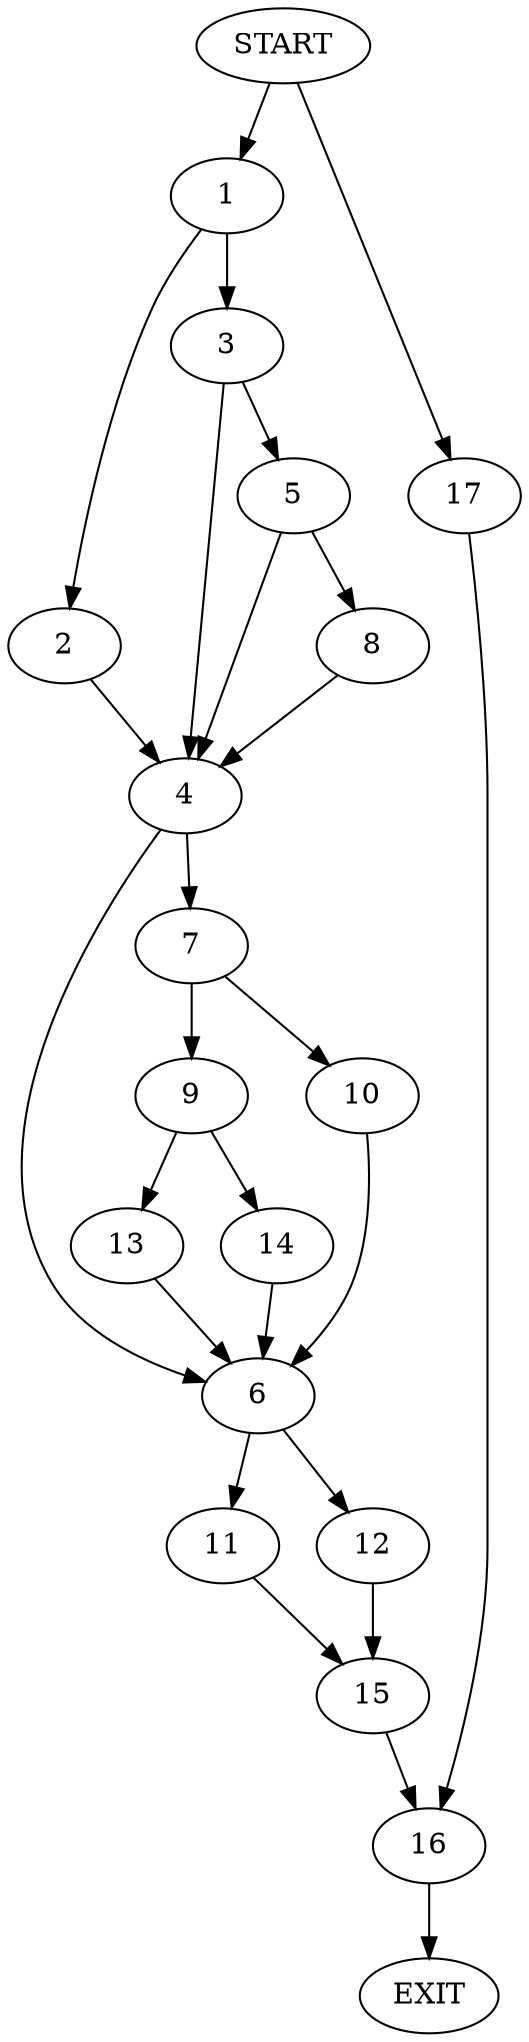 digraph {
0 [label="START"]
18 [label="EXIT"]
0 -> 1
1 -> 2
1 -> 3
2 -> 4
3 -> 4
3 -> 5
4 -> 6
4 -> 7
5 -> 4
5 -> 8
8 -> 4
7 -> 9
7 -> 10
6 -> 11
6 -> 12
9 -> 13
9 -> 14
10 -> 6
14 -> 6
13 -> 6
12 -> 15
11 -> 15
15 -> 16
16 -> 18
0 -> 17
17 -> 16
}
